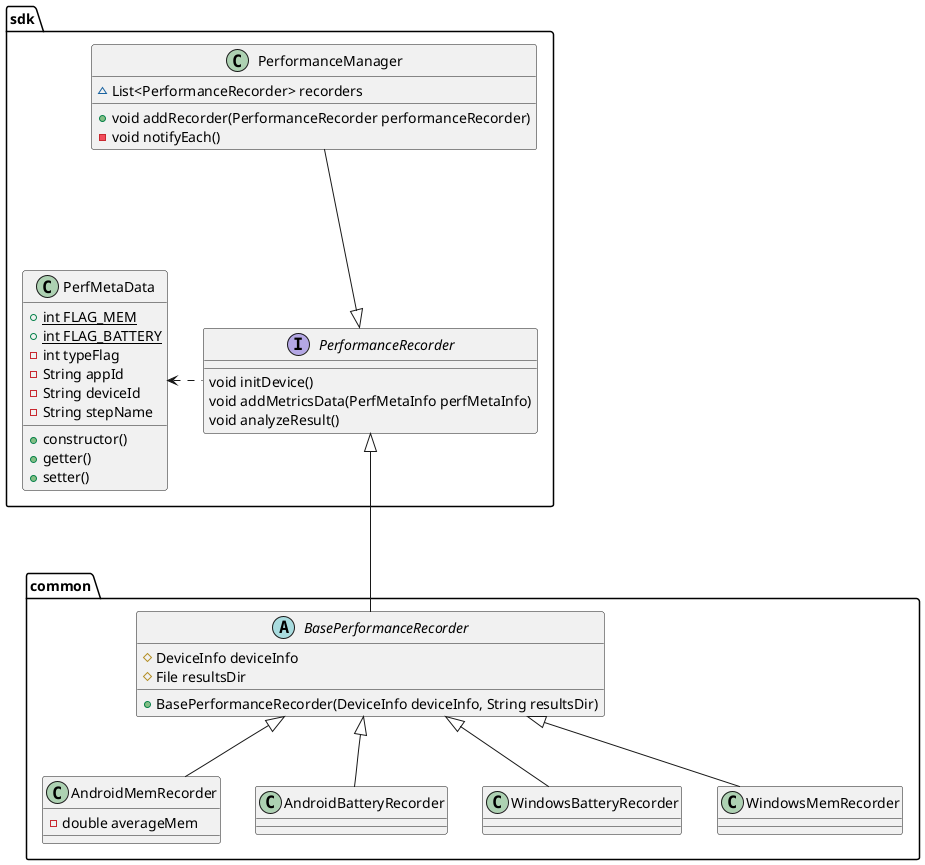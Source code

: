 @startuml
'https://plantuml.com/class-diagram'

package "sdk" {

    class PerfMetaData {
        {static}+int FLAG_MEM
        {static}+int FLAG_BATTERY
        -int typeFlag
        -String appId
        -String deviceId
        -String stepName
        +constructor()
        +getter()
        +setter()
    }
    interface PerformanceRecorder {
        void initDevice()
        void addMetricsData(PerfMetaInfo perfMetaInfo)
        void analyzeResult()
    }

    class PerformanceManager {
        ~List<PerformanceRecorder> recorders
        +void addRecorder(PerformanceRecorder performanceRecorder)
        -void notifyEach()
    }


    PerformanceRecorder -left..> PerfMetaData
    PerformanceRecorder <|---up PerformanceManager
}

package "common" {
    abstract class BasePerformanceRecorder {
        #DeviceInfo deviceInfo
        #File resultsDir
        +BasePerformanceRecorder(DeviceInfo deviceInfo, String resultsDir)
    }
    
    class AndroidMemRecorder {
        - double averageMem
    }

    PerformanceRecorder  <|---down BasePerformanceRecorder
    BasePerformanceRecorder <|-- AndroidBatteryRecorder
    BasePerformanceRecorder <|-- AndroidMemRecorder
    BasePerformanceRecorder <|-- WindowsBatteryRecorder
    BasePerformanceRecorder <|-- WindowsMemRecorder
}
@enduml

@startuml
participant AppiumRunner
participant PerformanceManager
participant AndroidMemRecorder
participant AndroidBatteryRecorder
participant WindowsBatteryRecorder
participant ThreadParam

activate AppiumRunner
AppiumRunner -> PerformanceManager : new PerformanceManager()
activate PerformanceManager
AppiumRunner -> PerformanceManager : addRecorder
AppiumRunner -> ThreadParam: init(..., performanceManager)
activate ThreadParam
AppiumRunner -> PerformanceManager : initDevice
PerformanceManager -> AndroidMemRecorder : initDevice
PerformanceManager -> AndroidBatteryRecorder : initDevice
PerformanceManager -> WindowsBatteryRecorder : initDevice
AppiumRunner -> PerformanceManager : addMetricsData
PerformanceManager -> AndroidMemRecorder : addMetricsData
PerformanceManager -> AndroidBatteryRecorder : addMetricsData
PerformanceManager -> WindowsBatteryRecorder : addMetricsData
AppiumRunner -> PerformanceManager : analyzeResult
PerformanceManager -> AndroidMemRecorder : analyzeResult
PerformanceManager -> AndroidBatteryRecorder : analyzeResult
PerformanceManager -> WindowsBatteryRecorder : analyzeResult
deactivate PerformanceManager
AppiumRunner -> ThreadParam: clean
deactivate ThreadParam
deactivate AppiumRunner
@enduml